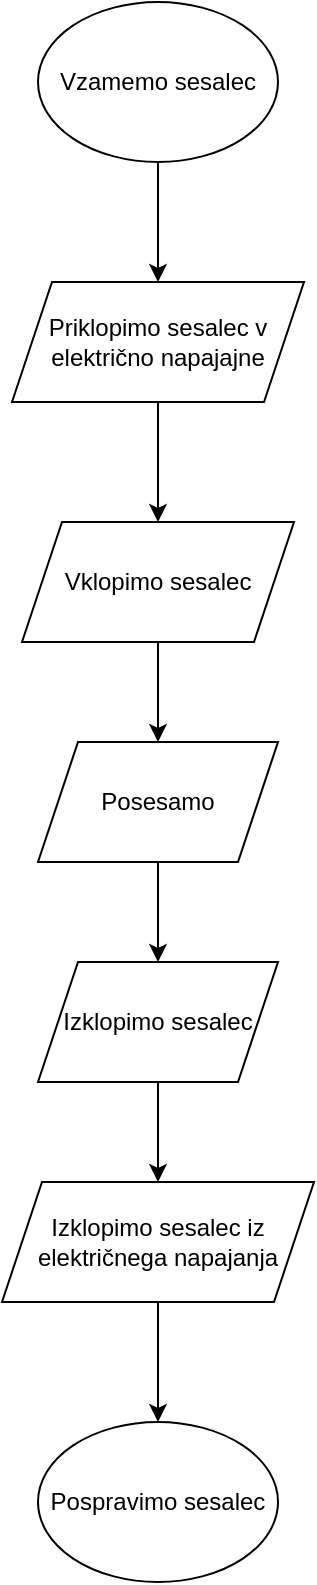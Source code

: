 <mxfile version="17.4.4" type="github">
  <diagram id="yPGfVs3yPYNvD2-1sfUB" name="Page-1">
    <mxGraphModel dx="1422" dy="832" grid="1" gridSize="10" guides="1" tooltips="1" connect="1" arrows="1" fold="1" page="1" pageScale="1" pageWidth="827" pageHeight="1169" math="0" shadow="0">
      <root>
        <mxCell id="0" />
        <mxCell id="1" parent="0" />
        <mxCell id="bbxoKQVbysd_PbtGNTgL-2" value="Vzamemo sesalec" style="ellipse;whiteSpace=wrap;html=1;" vertex="1" parent="1">
          <mxGeometry x="354" y="20" width="120" height="80" as="geometry" />
        </mxCell>
        <mxCell id="bbxoKQVbysd_PbtGNTgL-3" value="" style="endArrow=classic;html=1;rounded=0;exitX=0.5;exitY=1;exitDx=0;exitDy=0;" edge="1" parent="1" source="bbxoKQVbysd_PbtGNTgL-2">
          <mxGeometry width="50" height="50" relative="1" as="geometry">
            <mxPoint x="390" y="450" as="sourcePoint" />
            <mxPoint x="414" y="160" as="targetPoint" />
          </mxGeometry>
        </mxCell>
        <mxCell id="bbxoKQVbysd_PbtGNTgL-4" value="Priklopimo sesalec v električno napajajne" style="shape=parallelogram;perimeter=parallelogramPerimeter;whiteSpace=wrap;html=1;fixedSize=1;" vertex="1" parent="1">
          <mxGeometry x="341" y="160" width="146" height="60" as="geometry" />
        </mxCell>
        <mxCell id="bbxoKQVbysd_PbtGNTgL-5" value="" style="endArrow=classic;html=1;rounded=0;exitX=0.5;exitY=1;exitDx=0;exitDy=0;" edge="1" parent="1" source="bbxoKQVbysd_PbtGNTgL-4">
          <mxGeometry width="50" height="50" relative="1" as="geometry">
            <mxPoint x="390" y="440" as="sourcePoint" />
            <mxPoint x="414" y="280" as="targetPoint" />
          </mxGeometry>
        </mxCell>
        <mxCell id="bbxoKQVbysd_PbtGNTgL-6" value="Vklopimo sesalec" style="shape=parallelogram;perimeter=parallelogramPerimeter;whiteSpace=wrap;html=1;fixedSize=1;" vertex="1" parent="1">
          <mxGeometry x="346" y="280" width="136" height="60" as="geometry" />
        </mxCell>
        <mxCell id="bbxoKQVbysd_PbtGNTgL-7" value="" style="endArrow=classic;html=1;rounded=0;exitX=0.5;exitY=1;exitDx=0;exitDy=0;" edge="1" parent="1" source="bbxoKQVbysd_PbtGNTgL-6">
          <mxGeometry width="50" height="50" relative="1" as="geometry">
            <mxPoint x="390" y="440" as="sourcePoint" />
            <mxPoint x="414" y="390" as="targetPoint" />
          </mxGeometry>
        </mxCell>
        <mxCell id="bbxoKQVbysd_PbtGNTgL-8" value="Posesamo" style="shape=parallelogram;perimeter=parallelogramPerimeter;whiteSpace=wrap;html=1;fixedSize=1;" vertex="1" parent="1">
          <mxGeometry x="354" y="390" width="120" height="60" as="geometry" />
        </mxCell>
        <mxCell id="bbxoKQVbysd_PbtGNTgL-9" value="" style="endArrow=classic;html=1;rounded=0;exitX=0.5;exitY=1;exitDx=0;exitDy=0;" edge="1" parent="1" source="bbxoKQVbysd_PbtGNTgL-8" target="bbxoKQVbysd_PbtGNTgL-10">
          <mxGeometry width="50" height="50" relative="1" as="geometry">
            <mxPoint x="390" y="440" as="sourcePoint" />
            <mxPoint x="410" y="500" as="targetPoint" />
          </mxGeometry>
        </mxCell>
        <mxCell id="bbxoKQVbysd_PbtGNTgL-10" value="Izklopimo sesalec" style="shape=parallelogram;perimeter=parallelogramPerimeter;whiteSpace=wrap;html=1;fixedSize=1;" vertex="1" parent="1">
          <mxGeometry x="354" y="500" width="120" height="60" as="geometry" />
        </mxCell>
        <mxCell id="bbxoKQVbysd_PbtGNTgL-11" value="" style="endArrow=classic;html=1;rounded=0;exitX=0.5;exitY=1;exitDx=0;exitDy=0;" edge="1" parent="1" source="bbxoKQVbysd_PbtGNTgL-10" target="bbxoKQVbysd_PbtGNTgL-12">
          <mxGeometry width="50" height="50" relative="1" as="geometry">
            <mxPoint x="390" y="440" as="sourcePoint" />
            <mxPoint x="410" y="610" as="targetPoint" />
          </mxGeometry>
        </mxCell>
        <mxCell id="bbxoKQVbysd_PbtGNTgL-12" value="Izklopimo sesalec iz električnega napajanja" style="shape=parallelogram;perimeter=parallelogramPerimeter;whiteSpace=wrap;html=1;fixedSize=1;" vertex="1" parent="1">
          <mxGeometry x="336" y="610" width="156" height="60" as="geometry" />
        </mxCell>
        <mxCell id="bbxoKQVbysd_PbtGNTgL-13" value="" style="endArrow=classic;html=1;rounded=0;exitX=0.5;exitY=1;exitDx=0;exitDy=0;entryX=0.5;entryY=0;entryDx=0;entryDy=0;" edge="1" parent="1" source="bbxoKQVbysd_PbtGNTgL-12" target="bbxoKQVbysd_PbtGNTgL-15">
          <mxGeometry width="50" height="50" relative="1" as="geometry">
            <mxPoint x="390" y="440" as="sourcePoint" />
            <mxPoint x="414" y="720" as="targetPoint" />
          </mxGeometry>
        </mxCell>
        <mxCell id="bbxoKQVbysd_PbtGNTgL-15" value="Pospravimo sesalec" style="ellipse;whiteSpace=wrap;html=1;" vertex="1" parent="1">
          <mxGeometry x="354" y="730" width="120" height="80" as="geometry" />
        </mxCell>
      </root>
    </mxGraphModel>
  </diagram>
</mxfile>
